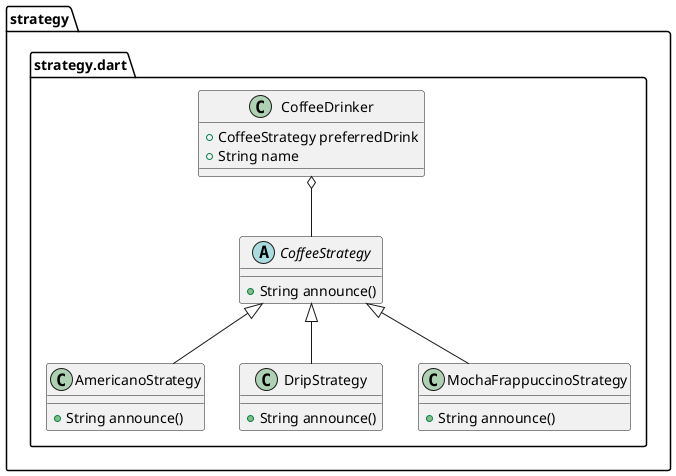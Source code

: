 @startuml
set namespaceSeparator ::

abstract class "strategy::strategy.dart::CoffeeStrategy" {
  +String announce()
}

class "strategy::strategy.dart::AmericanoStrategy" {
  +String announce()
}

"strategy::strategy.dart::CoffeeStrategy" <|-- "strategy::strategy.dart::AmericanoStrategy"

class "strategy::strategy.dart::DripStrategy" {
  +String announce()
}

"strategy::strategy.dart::CoffeeStrategy" <|-- "strategy::strategy.dart::DripStrategy"

class "strategy::strategy.dart::MochaFrappuccinoStrategy" {
  +String announce()
}

"strategy::strategy.dart::CoffeeStrategy" <|-- "strategy::strategy.dart::MochaFrappuccinoStrategy"

class "strategy::strategy.dart::CoffeeDrinker" {
  +CoffeeStrategy preferredDrink
  +String name
}

"strategy::strategy.dart::CoffeeDrinker" o-- "strategy::strategy.dart::CoffeeStrategy"


@enduml